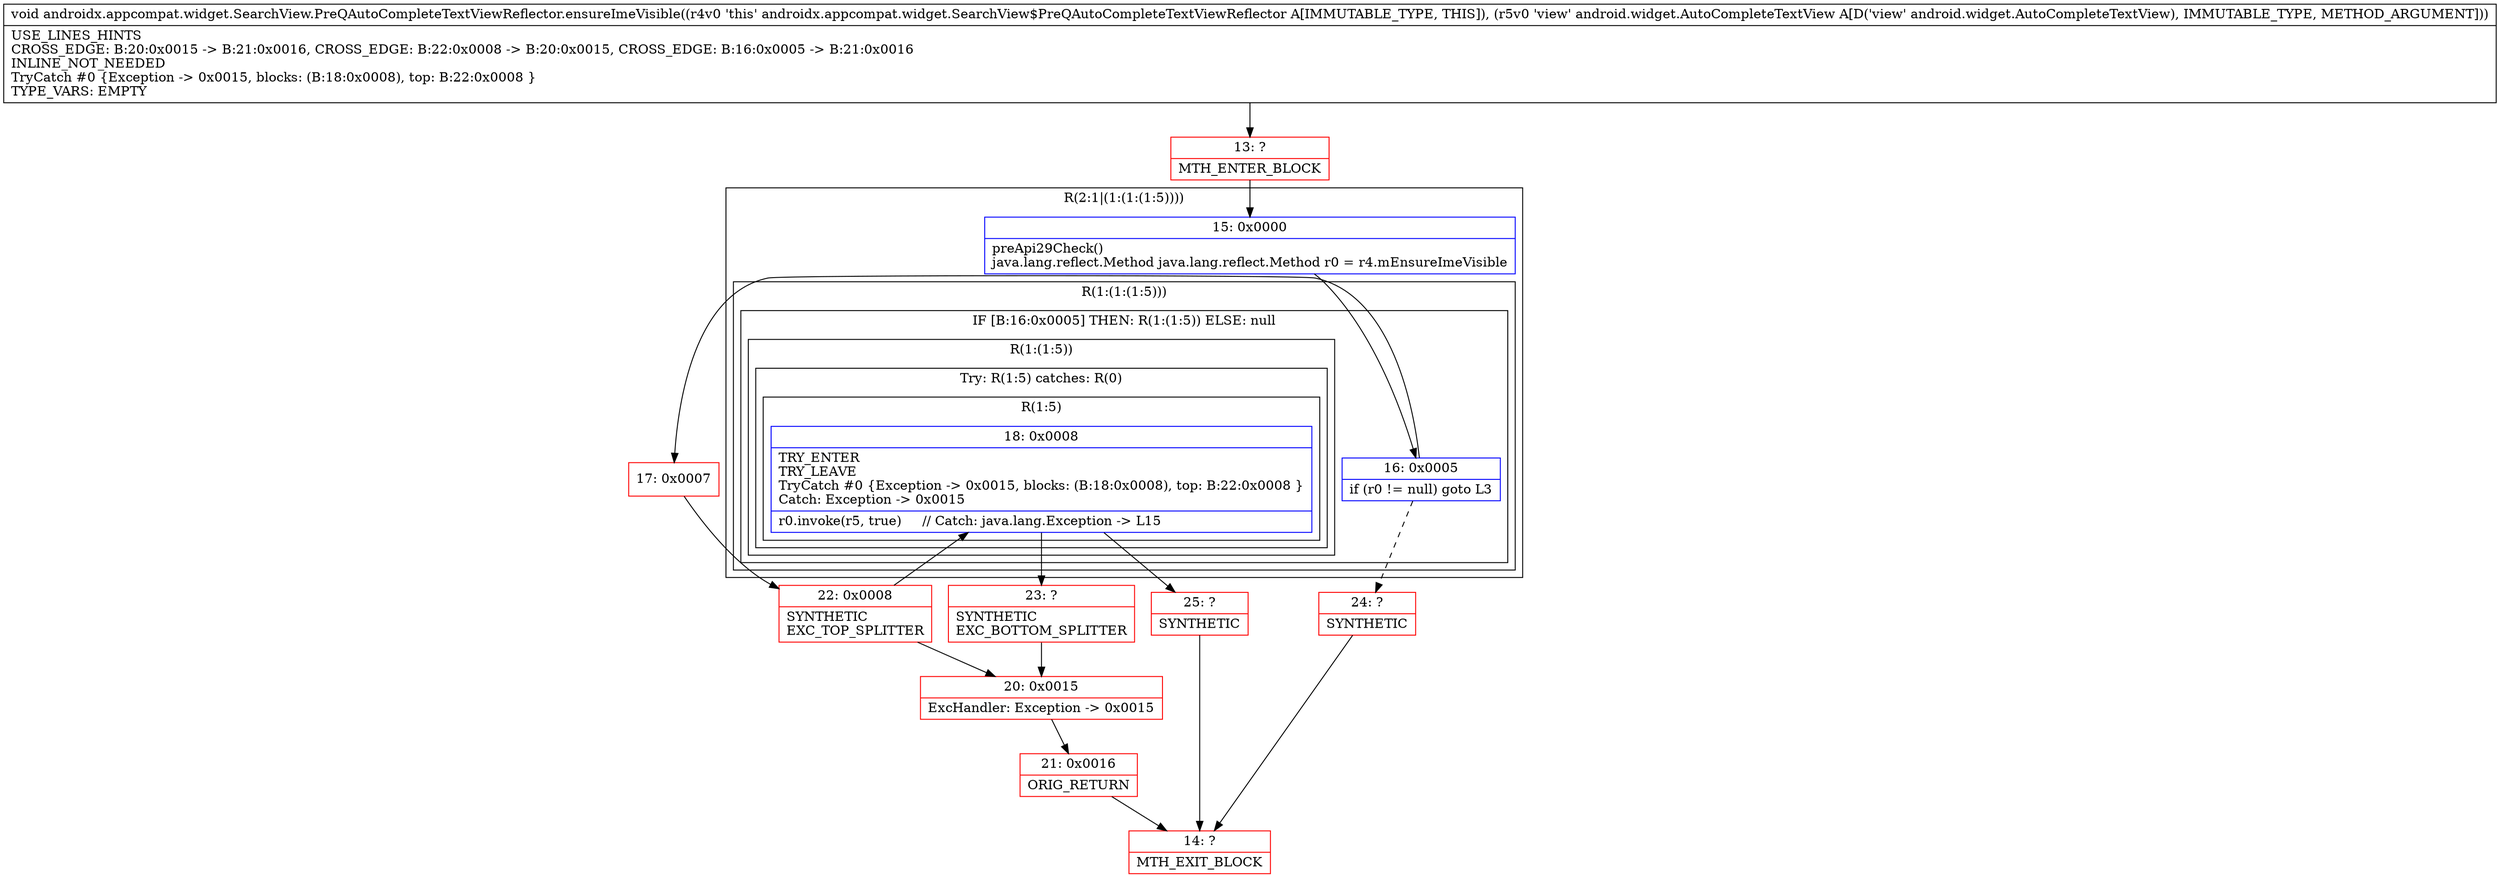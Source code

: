 digraph "CFG forandroidx.appcompat.widget.SearchView.PreQAutoCompleteTextViewReflector.ensureImeVisible(Landroid\/widget\/AutoCompleteTextView;)V" {
subgraph cluster_Region_2134796545 {
label = "R(2:1|(1:(1:(1:5))))";
node [shape=record,color=blue];
Node_15 [shape=record,label="{15\:\ 0x0000|preApi29Check()\ljava.lang.reflect.Method java.lang.reflect.Method r0 = r4.mEnsureImeVisible\l}"];
subgraph cluster_Region_1605960425 {
label = "R(1:(1:(1:5)))";
node [shape=record,color=blue];
subgraph cluster_IfRegion_1653002442 {
label = "IF [B:16:0x0005] THEN: R(1:(1:5)) ELSE: null";
node [shape=record,color=blue];
Node_16 [shape=record,label="{16\:\ 0x0005|if (r0 != null) goto L3\l}"];
subgraph cluster_Region_948052424 {
label = "R(1:(1:5))";
node [shape=record,color=blue];
subgraph cluster_TryCatchRegion_2122308459 {
label = "Try: R(1:5) catches: R(0)";
node [shape=record,color=blue];
subgraph cluster_Region_911764688 {
label = "R(1:5)";
node [shape=record,color=blue];
Node_18 [shape=record,label="{18\:\ 0x0008|TRY_ENTER\lTRY_LEAVE\lTryCatch #0 \{Exception \-\> 0x0015, blocks: (B:18:0x0008), top: B:22:0x0008 \}\lCatch: Exception \-\> 0x0015\l|r0.invoke(r5, true)     \/\/ Catch: java.lang.Exception \-\> L15\l}"];
}
subgraph cluster_Region_1350352823 {
label = "R(0) | ExcHandler: Exception \-\> 0x0015\l";
node [shape=record,color=blue];
}
}
}
}
}
}
subgraph cluster_Region_1350352823 {
label = "R(0) | ExcHandler: Exception \-\> 0x0015\l";
node [shape=record,color=blue];
}
Node_13 [shape=record,color=red,label="{13\:\ ?|MTH_ENTER_BLOCK\l}"];
Node_17 [shape=record,color=red,label="{17\:\ 0x0007}"];
Node_22 [shape=record,color=red,label="{22\:\ 0x0008|SYNTHETIC\lEXC_TOP_SPLITTER\l}"];
Node_23 [shape=record,color=red,label="{23\:\ ?|SYNTHETIC\lEXC_BOTTOM_SPLITTER\l}"];
Node_25 [shape=record,color=red,label="{25\:\ ?|SYNTHETIC\l}"];
Node_14 [shape=record,color=red,label="{14\:\ ?|MTH_EXIT_BLOCK\l}"];
Node_20 [shape=record,color=red,label="{20\:\ 0x0015|ExcHandler: Exception \-\> 0x0015\l}"];
Node_21 [shape=record,color=red,label="{21\:\ 0x0016|ORIG_RETURN\l}"];
Node_24 [shape=record,color=red,label="{24\:\ ?|SYNTHETIC\l}"];
MethodNode[shape=record,label="{void androidx.appcompat.widget.SearchView.PreQAutoCompleteTextViewReflector.ensureImeVisible((r4v0 'this' androidx.appcompat.widget.SearchView$PreQAutoCompleteTextViewReflector A[IMMUTABLE_TYPE, THIS]), (r5v0 'view' android.widget.AutoCompleteTextView A[D('view' android.widget.AutoCompleteTextView), IMMUTABLE_TYPE, METHOD_ARGUMENT]))  | USE_LINES_HINTS\lCROSS_EDGE: B:20:0x0015 \-\> B:21:0x0016, CROSS_EDGE: B:22:0x0008 \-\> B:20:0x0015, CROSS_EDGE: B:16:0x0005 \-\> B:21:0x0016\lINLINE_NOT_NEEDED\lTryCatch #0 \{Exception \-\> 0x0015, blocks: (B:18:0x0008), top: B:22:0x0008 \}\lTYPE_VARS: EMPTY\l}"];
MethodNode -> Node_13;Node_15 -> Node_16;
Node_16 -> Node_17;
Node_16 -> Node_24[style=dashed];
Node_18 -> Node_23;
Node_18 -> Node_25;
Node_13 -> Node_15;
Node_17 -> Node_22;
Node_22 -> Node_18;
Node_22 -> Node_20;
Node_23 -> Node_20;
Node_25 -> Node_14;
Node_20 -> Node_21;
Node_21 -> Node_14;
Node_24 -> Node_14;
}

